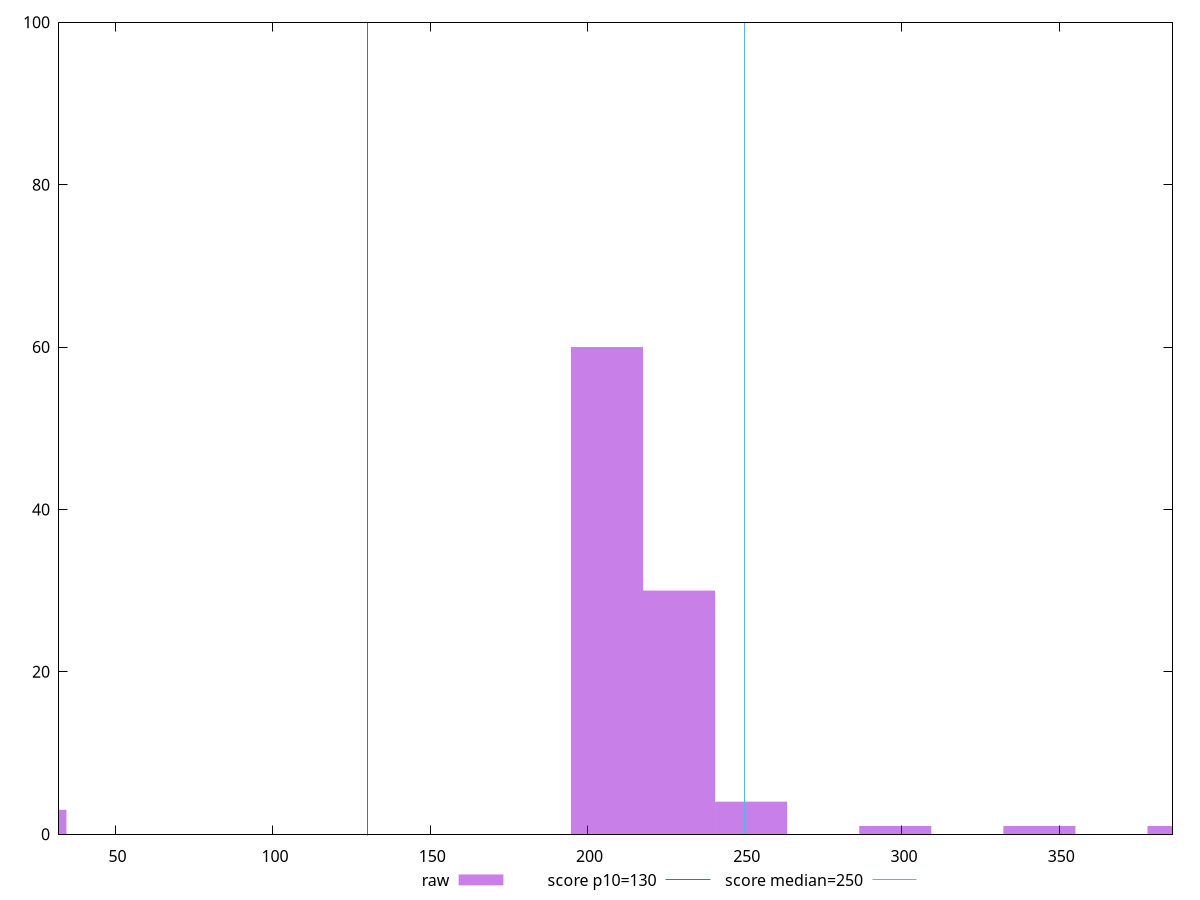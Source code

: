 reset

$raw <<EOF
229.12059536115763 30
206.20853582504185 60
252.0326548972734 4
22.912059536115763 3
389.50501211396795 1
297.8567739695049 1
343.68089304173645 1
EOF

set key outside below
set boxwidth 22.912059536115763
set xrange [32:386]
set yrange [0:100]
set trange [0:100]
set style fill transparent solid 0.5 noborder

set parametric
set terminal svg size 640, 490 enhanced background rgb 'white'
set output "report_00009_2021-02-08T22-37-41.559Z/max-potential-fid/samples/pages+cached+noadtech/raw/histogram.svg"

plot $raw title "raw" with boxes, \
     130,t title "score p10=130", \
     250,t title "score median=250"

reset
